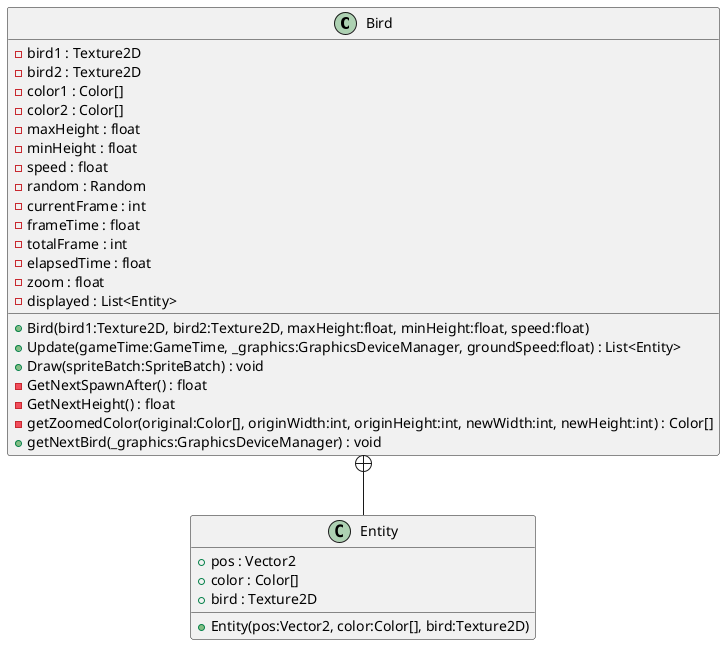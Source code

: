 @startuml
class Bird {
    - bird1 : Texture2D
    - bird2 : Texture2D
    - color1 : Color[]
    - color2 : Color[]
    - maxHeight : float
    - minHeight : float
    - speed : float
    - random : Random
    - currentFrame : int
    - frameTime : float
    - totalFrame : int
    - elapsedTime : float
    - zoom : float
    - displayed : List<Entity>
    + Bird(bird1:Texture2D, bird2:Texture2D, maxHeight:float, minHeight:float, speed:float)
    + Update(gameTime:GameTime, _graphics:GraphicsDeviceManager, groundSpeed:float) : List<Entity>
    + Draw(spriteBatch:SpriteBatch) : void
    - GetNextSpawnAfter() : float
    - GetNextHeight() : float
    - getZoomedColor(original:Color[], originWidth:int, originHeight:int, newWidth:int, newHeight:int) : Color[]
    + getNextBird(_graphics:GraphicsDeviceManager) : void
}
class Entity {
    + pos : Vector2
    + color : Color[]
    + bird : Texture2D
    + Entity(pos:Vector2, color:Color[], bird:Texture2D)
}
Bird +-- Entity
@enduml
